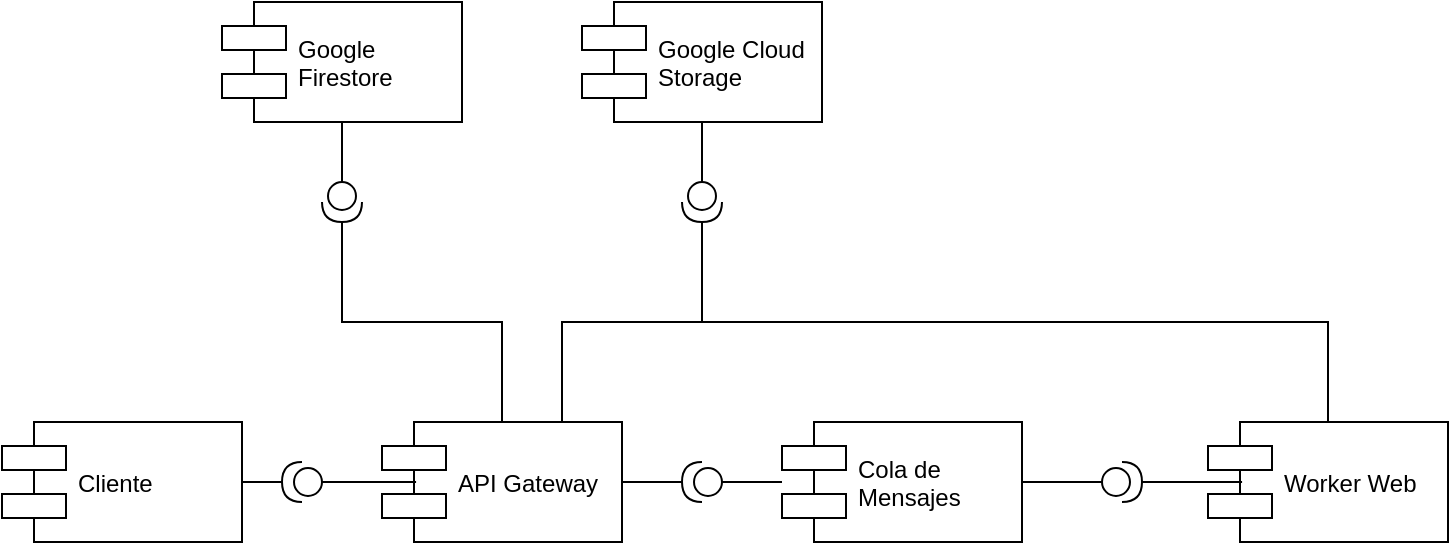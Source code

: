 <mxfile version="12.1.0" type="device" pages="1"><diagram id="DFjcxCZe0O7r1Y8kvKwW" name="Page-1"><mxGraphModel dx="1566" dy="803" grid="1" gridSize="10" guides="1" tooltips="1" connect="1" arrows="1" fold="1" page="1" pageScale="1" pageWidth="827" pageHeight="1169" math="0" shadow="0"><root><mxCell id="0"/><mxCell id="1" parent="0"/><mxCell id="693-9R1vPSh8zXD5SZjU-1" value="Cola de &#10;Mensajes" style="shape=component;align=left;spacingLeft=36;" parent="1" vertex="1"><mxGeometry x="400" y="330" width="120" height="60" as="geometry"/></mxCell><mxCell id="693-9R1vPSh8zXD5SZjU-28" style="edgeStyle=orthogonalEdgeStyle;rounded=0;orthogonalLoop=1;jettySize=auto;html=1;exitX=0.5;exitY=0;exitDx=0;exitDy=0;entryX=1;entryY=0.5;entryDx=0;entryDy=0;entryPerimeter=0;endArrow=none;endFill=0;" parent="1" source="693-9R1vPSh8zXD5SZjU-5" target="693-9R1vPSh8zXD5SZjU-21" edge="1"><mxGeometry relative="1" as="geometry"/></mxCell><mxCell id="693-9R1vPSh8zXD5SZjU-5" value="Worker Web" style="shape=component;align=left;spacingLeft=36;" parent="1" vertex="1"><mxGeometry x="613" y="330" width="120" height="60" as="geometry"/></mxCell><mxCell id="yFnHC-6CcMneIY2MOX_b-3" style="edgeStyle=orthogonalEdgeStyle;rounded=0;orthogonalLoop=1;jettySize=auto;html=1;exitX=0;exitY=0.5;exitDx=0;exitDy=0;exitPerimeter=0;entryX=1;entryY=0.5;entryDx=0;entryDy=0;endArrow=none;endFill=0;" edge="1" parent="1" source="693-9R1vPSh8zXD5SZjU-6" target="693-9R1vPSh8zXD5SZjU-1"><mxGeometry relative="1" as="geometry"/></mxCell><mxCell id="yFnHC-6CcMneIY2MOX_b-4" style="edgeStyle=orthogonalEdgeStyle;rounded=0;orthogonalLoop=1;jettySize=auto;html=1;exitX=1;exitY=0.5;exitDx=0;exitDy=0;exitPerimeter=0;entryX=0.142;entryY=0.5;entryDx=0;entryDy=0;entryPerimeter=0;endArrow=none;endFill=0;" edge="1" parent="1" source="693-9R1vPSh8zXD5SZjU-6" target="693-9R1vPSh8zXD5SZjU-5"><mxGeometry relative="1" as="geometry"/></mxCell><mxCell id="693-9R1vPSh8zXD5SZjU-6" value="" style="shape=providedRequiredInterface;html=1;verticalLabelPosition=bottom;rotation=0;" parent="1" vertex="1"><mxGeometry x="560" y="350" width="20" height="20" as="geometry"/></mxCell><mxCell id="693-9R1vPSh8zXD5SZjU-10" value="Google Cloud&#10;Storage" style="shape=component;align=left;spacingLeft=36;" parent="1" vertex="1"><mxGeometry x="300" y="120" width="120" height="60" as="geometry"/></mxCell><mxCell id="693-9R1vPSh8zXD5SZjU-26" style="edgeStyle=orthogonalEdgeStyle;rounded=0;orthogonalLoop=1;jettySize=auto;html=1;exitX=0.5;exitY=0;exitDx=0;exitDy=0;entryX=1;entryY=0.5;entryDx=0;entryDy=0;entryPerimeter=0;endArrow=none;endFill=0;" parent="1" source="693-9R1vPSh8zXD5SZjU-11" target="693-9R1vPSh8zXD5SZjU-20" edge="1"><mxGeometry relative="1" as="geometry"/></mxCell><mxCell id="693-9R1vPSh8zXD5SZjU-27" style="edgeStyle=orthogonalEdgeStyle;rounded=0;orthogonalLoop=1;jettySize=auto;html=1;exitX=0.75;exitY=0;exitDx=0;exitDy=0;entryX=1;entryY=0.5;entryDx=0;entryDy=0;entryPerimeter=0;endArrow=none;endFill=0;" parent="1" source="693-9R1vPSh8zXD5SZjU-11" target="693-9R1vPSh8zXD5SZjU-21" edge="1"><mxGeometry relative="1" as="geometry"/></mxCell><mxCell id="693-9R1vPSh8zXD5SZjU-11" value="API Gateway" style="shape=component;align=left;spacingLeft=36;" parent="1" vertex="1"><mxGeometry x="200" y="330" width="120" height="60" as="geometry"/></mxCell><mxCell id="yFnHC-6CcMneIY2MOX_b-1" style="edgeStyle=orthogonalEdgeStyle;rounded=0;orthogonalLoop=1;jettySize=auto;html=1;exitX=1;exitY=0.5;exitDx=0;exitDy=0;exitPerimeter=0;entryX=1;entryY=0.5;entryDx=0;entryDy=0;endArrow=none;endFill=0;" edge="1" parent="1" source="693-9R1vPSh8zXD5SZjU-12" target="693-9R1vPSh8zXD5SZjU-11"><mxGeometry relative="1" as="geometry"/></mxCell><mxCell id="yFnHC-6CcMneIY2MOX_b-2" style="edgeStyle=orthogonalEdgeStyle;rounded=0;orthogonalLoop=1;jettySize=auto;html=1;exitX=0;exitY=0.5;exitDx=0;exitDy=0;exitPerimeter=0;endArrow=none;endFill=0;" edge="1" parent="1" source="693-9R1vPSh8zXD5SZjU-12" target="693-9R1vPSh8zXD5SZjU-1"><mxGeometry relative="1" as="geometry"/></mxCell><mxCell id="693-9R1vPSh8zXD5SZjU-12" value="" style="shape=providedRequiredInterface;html=1;verticalLabelPosition=bottom;rotation=180;" parent="1" vertex="1"><mxGeometry x="350" y="350" width="20" height="20" as="geometry"/></mxCell><mxCell id="693-9R1vPSh8zXD5SZjU-16" style="edgeStyle=orthogonalEdgeStyle;rounded=0;orthogonalLoop=1;jettySize=auto;html=1;entryX=0.142;entryY=0.5;entryDx=0;entryDy=0;entryPerimeter=0;endArrow=none;endFill=0;" parent="1" source="693-9R1vPSh8zXD5SZjU-15" target="693-9R1vPSh8zXD5SZjU-11" edge="1"><mxGeometry relative="1" as="geometry"/></mxCell><mxCell id="693-9R1vPSh8zXD5SZjU-15" value="" style="shape=providedRequiredInterface;html=1;verticalLabelPosition=bottom;rotation=180;" parent="1" vertex="1"><mxGeometry x="150" y="350" width="20" height="20" as="geometry"/></mxCell><mxCell id="693-9R1vPSh8zXD5SZjU-18" style="edgeStyle=orthogonalEdgeStyle;rounded=0;orthogonalLoop=1;jettySize=auto;html=1;entryX=1;entryY=0.5;entryDx=0;entryDy=0;entryPerimeter=0;endArrow=none;endFill=0;" parent="1" source="693-9R1vPSh8zXD5SZjU-17" target="693-9R1vPSh8zXD5SZjU-15" edge="1"><mxGeometry relative="1" as="geometry"/></mxCell><mxCell id="693-9R1vPSh8zXD5SZjU-17" value="Cliente" style="shape=component;align=left;spacingLeft=36;" parent="1" vertex="1"><mxGeometry x="10" y="330" width="120" height="60" as="geometry"/></mxCell><mxCell id="693-9R1vPSh8zXD5SZjU-19" value="Google&#10;Firestore" style="shape=component;align=left;spacingLeft=36;" parent="1" vertex="1"><mxGeometry x="120" y="120" width="120" height="60" as="geometry"/></mxCell><mxCell id="693-9R1vPSh8zXD5SZjU-22" value="" style="edgeStyle=orthogonalEdgeStyle;rounded=0;orthogonalLoop=1;jettySize=auto;html=1;endArrow=none;endFill=0;" parent="1" source="693-9R1vPSh8zXD5SZjU-20" target="693-9R1vPSh8zXD5SZjU-19" edge="1"><mxGeometry relative="1" as="geometry"/></mxCell><mxCell id="693-9R1vPSh8zXD5SZjU-20" value="" style="shape=providedRequiredInterface;html=1;verticalLabelPosition=bottom;rotation=90;" parent="1" vertex="1"><mxGeometry x="170" y="210" width="20" height="20" as="geometry"/></mxCell><mxCell id="693-9R1vPSh8zXD5SZjU-23" value="" style="edgeStyle=orthogonalEdgeStyle;rounded=0;orthogonalLoop=1;jettySize=auto;html=1;endArrow=none;endFill=0;" parent="1" source="693-9R1vPSh8zXD5SZjU-21" target="693-9R1vPSh8zXD5SZjU-10" edge="1"><mxGeometry relative="1" as="geometry"/></mxCell><mxCell id="693-9R1vPSh8zXD5SZjU-21" value="" style="shape=providedRequiredInterface;html=1;verticalLabelPosition=bottom;rotation=90;" parent="1" vertex="1"><mxGeometry x="350" y="210" width="20" height="20" as="geometry"/></mxCell></root></mxGraphModel></diagram></mxfile>